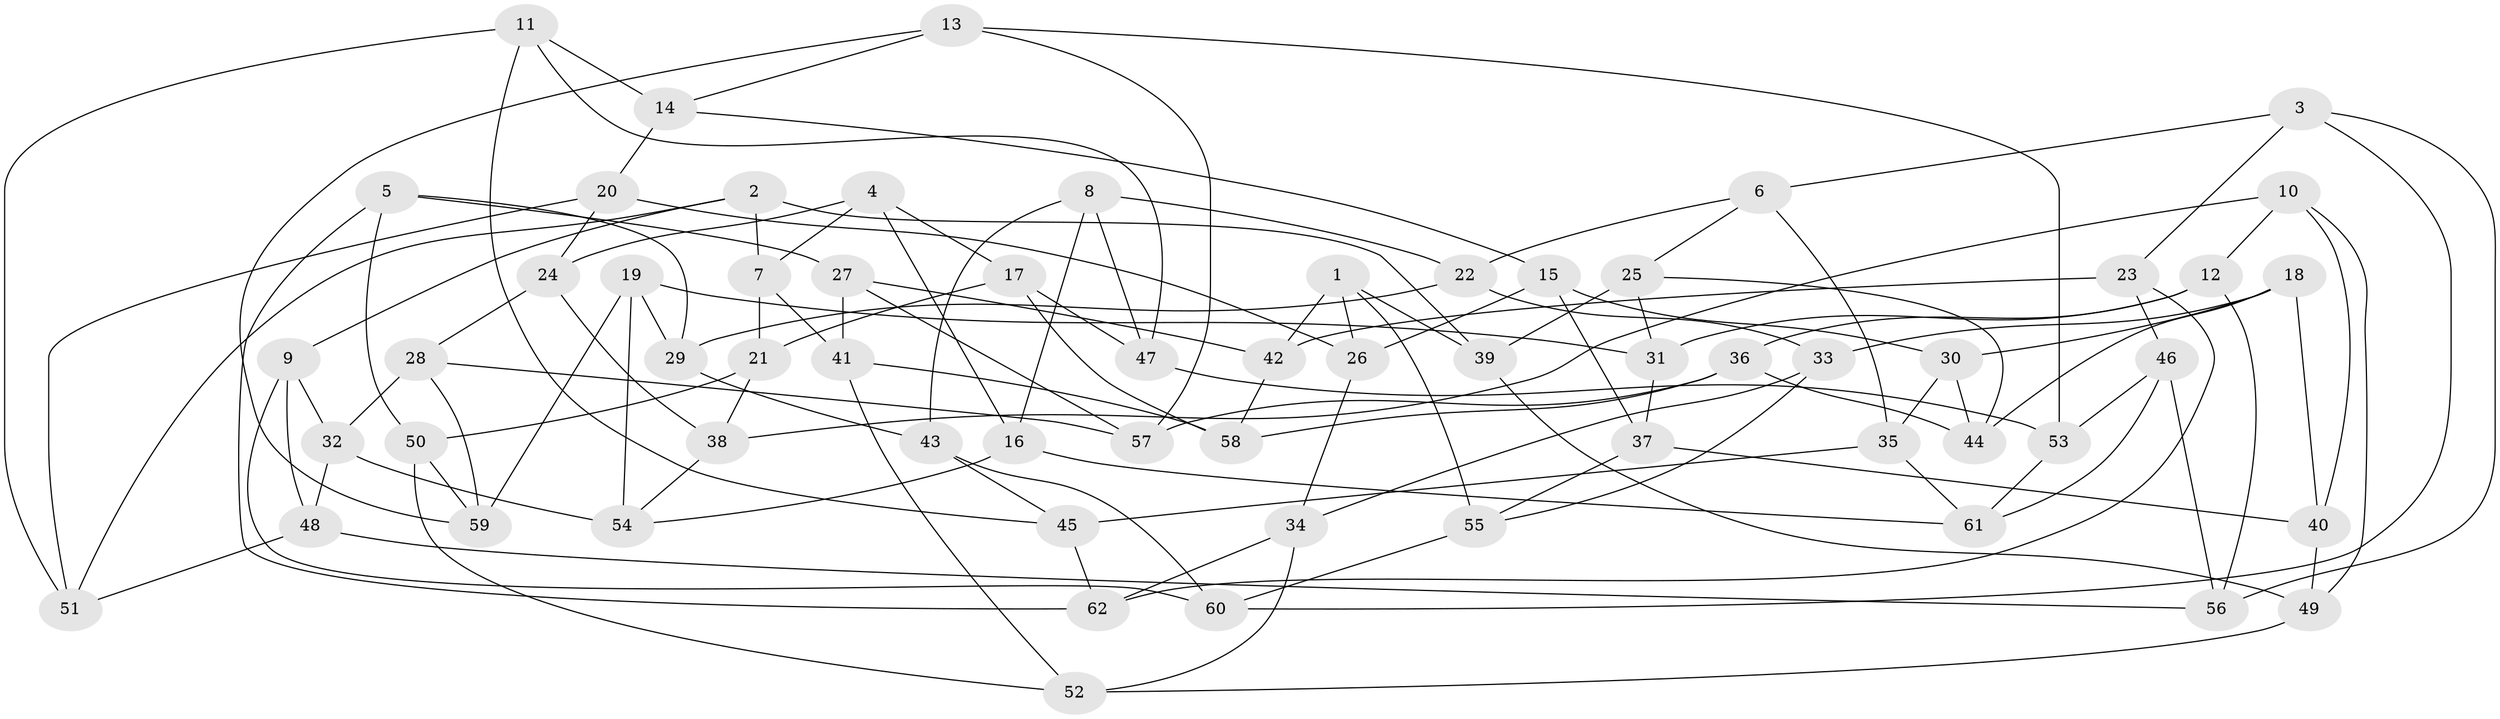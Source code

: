 // Generated by graph-tools (version 1.1) at 2025/58/03/09/25 04:58:19]
// undirected, 62 vertices, 124 edges
graph export_dot {
graph [start="1"]
  node [color=gray90,style=filled];
  1;
  2;
  3;
  4;
  5;
  6;
  7;
  8;
  9;
  10;
  11;
  12;
  13;
  14;
  15;
  16;
  17;
  18;
  19;
  20;
  21;
  22;
  23;
  24;
  25;
  26;
  27;
  28;
  29;
  30;
  31;
  32;
  33;
  34;
  35;
  36;
  37;
  38;
  39;
  40;
  41;
  42;
  43;
  44;
  45;
  46;
  47;
  48;
  49;
  50;
  51;
  52;
  53;
  54;
  55;
  56;
  57;
  58;
  59;
  60;
  61;
  62;
  1 -- 26;
  1 -- 39;
  1 -- 55;
  1 -- 42;
  2 -- 39;
  2 -- 9;
  2 -- 7;
  2 -- 51;
  3 -- 56;
  3 -- 60;
  3 -- 23;
  3 -- 6;
  4 -- 17;
  4 -- 7;
  4 -- 16;
  4 -- 24;
  5 -- 29;
  5 -- 50;
  5 -- 62;
  5 -- 27;
  6 -- 25;
  6 -- 22;
  6 -- 35;
  7 -- 41;
  7 -- 21;
  8 -- 43;
  8 -- 16;
  8 -- 47;
  8 -- 22;
  9 -- 32;
  9 -- 60;
  9 -- 48;
  10 -- 40;
  10 -- 12;
  10 -- 49;
  10 -- 38;
  11 -- 47;
  11 -- 14;
  11 -- 45;
  11 -- 51;
  12 -- 31;
  12 -- 36;
  12 -- 56;
  13 -- 57;
  13 -- 53;
  13 -- 59;
  13 -- 14;
  14 -- 15;
  14 -- 20;
  15 -- 30;
  15 -- 37;
  15 -- 26;
  16 -- 54;
  16 -- 61;
  17 -- 58;
  17 -- 21;
  17 -- 47;
  18 -- 44;
  18 -- 40;
  18 -- 30;
  18 -- 33;
  19 -- 29;
  19 -- 31;
  19 -- 59;
  19 -- 54;
  20 -- 26;
  20 -- 51;
  20 -- 24;
  21 -- 38;
  21 -- 50;
  22 -- 29;
  22 -- 33;
  23 -- 46;
  23 -- 62;
  23 -- 42;
  24 -- 28;
  24 -- 38;
  25 -- 39;
  25 -- 44;
  25 -- 31;
  26 -- 34;
  27 -- 57;
  27 -- 41;
  27 -- 42;
  28 -- 57;
  28 -- 32;
  28 -- 59;
  29 -- 43;
  30 -- 35;
  30 -- 44;
  31 -- 37;
  32 -- 48;
  32 -- 54;
  33 -- 55;
  33 -- 34;
  34 -- 62;
  34 -- 52;
  35 -- 45;
  35 -- 61;
  36 -- 44;
  36 -- 58;
  36 -- 57;
  37 -- 55;
  37 -- 40;
  38 -- 54;
  39 -- 49;
  40 -- 49;
  41 -- 52;
  41 -- 58;
  42 -- 58;
  43 -- 60;
  43 -- 45;
  45 -- 62;
  46 -- 56;
  46 -- 61;
  46 -- 53;
  47 -- 53;
  48 -- 56;
  48 -- 51;
  49 -- 52;
  50 -- 59;
  50 -- 52;
  53 -- 61;
  55 -- 60;
}
